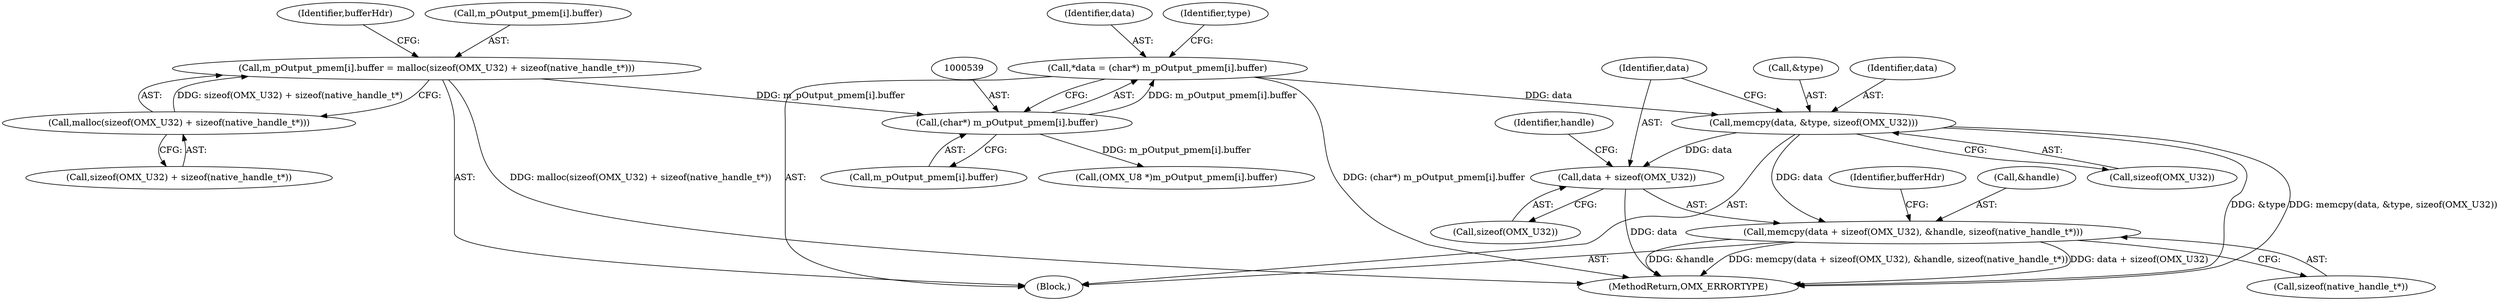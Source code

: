 digraph "0_Android_d575ecf607056d8e3328ef2eb56c52e98f81e87d_0@API" {
"1000549" [label="(Call,memcpy(data, &type, sizeof(OMX_U32)))"];
"1000536" [label="(Call,*data = (char*) m_pOutput_pmem[i].buffer)"];
"1000538" [label="(Call,(char*) m_pOutput_pmem[i].buffer)"];
"1000496" [label="(Call,m_pOutput_pmem[i].buffer = malloc(sizeof(OMX_U32) + sizeof(native_handle_t*)))"];
"1000502" [label="(Call,malloc(sizeof(OMX_U32) + sizeof(native_handle_t*)))"];
"1000555" [label="(Call,memcpy(data + sizeof(OMX_U32), &handle, sizeof(native_handle_t*)))"];
"1000556" [label="(Call,data + sizeof(OMX_U32))"];
"1000561" [label="(Identifier,handle)"];
"1000558" [label="(Call,sizeof(OMX_U32))"];
"1000537" [label="(Identifier,data)"];
"1000496" [label="(Call,m_pOutput_pmem[i].buffer = malloc(sizeof(OMX_U32) + sizeof(native_handle_t*)))"];
"1000540" [label="(Call,m_pOutput_pmem[i].buffer)"];
"1000536" [label="(Call,*data = (char*) m_pOutput_pmem[i].buffer)"];
"1000553" [label="(Call,sizeof(OMX_U32))"];
"1000549" [label="(Call,memcpy(data, &type, sizeof(OMX_U32)))"];
"1000566" [label="(Identifier,bufferHdr)"];
"1000555" [label="(Call,memcpy(data + sizeof(OMX_U32), &handle, sizeof(native_handle_t*)))"];
"1000547" [label="(Identifier,type)"];
"1000560" [label="(Call,&handle)"];
"1000551" [label="(Call,&type)"];
"1000562" [label="(Call,sizeof(native_handle_t*))"];
"1000511" [label="(Identifier,bufferHdr)"];
"1000550" [label="(Identifier,data)"];
"1000502" [label="(Call,malloc(sizeof(OMX_U32) + sizeof(native_handle_t*)))"];
"1000556" [label="(Call,data + sizeof(OMX_U32))"];
"1000619" [label="(MethodReturn,OMX_ERRORTYPE)"];
"1000503" [label="(Call,sizeof(OMX_U32) + sizeof(native_handle_t*))"];
"1000497" [label="(Call,m_pOutput_pmem[i].buffer)"];
"1000495" [label="(Block,)"];
"1000575" [label="(Call,(OMX_U8 *)m_pOutput_pmem[i].buffer)"];
"1000538" [label="(Call,(char*) m_pOutput_pmem[i].buffer)"];
"1000557" [label="(Identifier,data)"];
"1000549" -> "1000495"  [label="AST: "];
"1000549" -> "1000553"  [label="CFG: "];
"1000550" -> "1000549"  [label="AST: "];
"1000551" -> "1000549"  [label="AST: "];
"1000553" -> "1000549"  [label="AST: "];
"1000557" -> "1000549"  [label="CFG: "];
"1000549" -> "1000619"  [label="DDG: &type"];
"1000549" -> "1000619"  [label="DDG: memcpy(data, &type, sizeof(OMX_U32))"];
"1000536" -> "1000549"  [label="DDG: data"];
"1000549" -> "1000555"  [label="DDG: data"];
"1000549" -> "1000556"  [label="DDG: data"];
"1000536" -> "1000495"  [label="AST: "];
"1000536" -> "1000538"  [label="CFG: "];
"1000537" -> "1000536"  [label="AST: "];
"1000538" -> "1000536"  [label="AST: "];
"1000547" -> "1000536"  [label="CFG: "];
"1000536" -> "1000619"  [label="DDG: (char*) m_pOutput_pmem[i].buffer"];
"1000538" -> "1000536"  [label="DDG: m_pOutput_pmem[i].buffer"];
"1000538" -> "1000540"  [label="CFG: "];
"1000539" -> "1000538"  [label="AST: "];
"1000540" -> "1000538"  [label="AST: "];
"1000496" -> "1000538"  [label="DDG: m_pOutput_pmem[i].buffer"];
"1000538" -> "1000575"  [label="DDG: m_pOutput_pmem[i].buffer"];
"1000496" -> "1000495"  [label="AST: "];
"1000496" -> "1000502"  [label="CFG: "];
"1000497" -> "1000496"  [label="AST: "];
"1000502" -> "1000496"  [label="AST: "];
"1000511" -> "1000496"  [label="CFG: "];
"1000496" -> "1000619"  [label="DDG: malloc(sizeof(OMX_U32) + sizeof(native_handle_t*))"];
"1000502" -> "1000496"  [label="DDG: sizeof(OMX_U32) + sizeof(native_handle_t*)"];
"1000502" -> "1000503"  [label="CFG: "];
"1000503" -> "1000502"  [label="AST: "];
"1000555" -> "1000495"  [label="AST: "];
"1000555" -> "1000562"  [label="CFG: "];
"1000556" -> "1000555"  [label="AST: "];
"1000560" -> "1000555"  [label="AST: "];
"1000562" -> "1000555"  [label="AST: "];
"1000566" -> "1000555"  [label="CFG: "];
"1000555" -> "1000619"  [label="DDG: &handle"];
"1000555" -> "1000619"  [label="DDG: memcpy(data + sizeof(OMX_U32), &handle, sizeof(native_handle_t*))"];
"1000555" -> "1000619"  [label="DDG: data + sizeof(OMX_U32)"];
"1000556" -> "1000558"  [label="CFG: "];
"1000557" -> "1000556"  [label="AST: "];
"1000558" -> "1000556"  [label="AST: "];
"1000561" -> "1000556"  [label="CFG: "];
"1000556" -> "1000619"  [label="DDG: data"];
}
